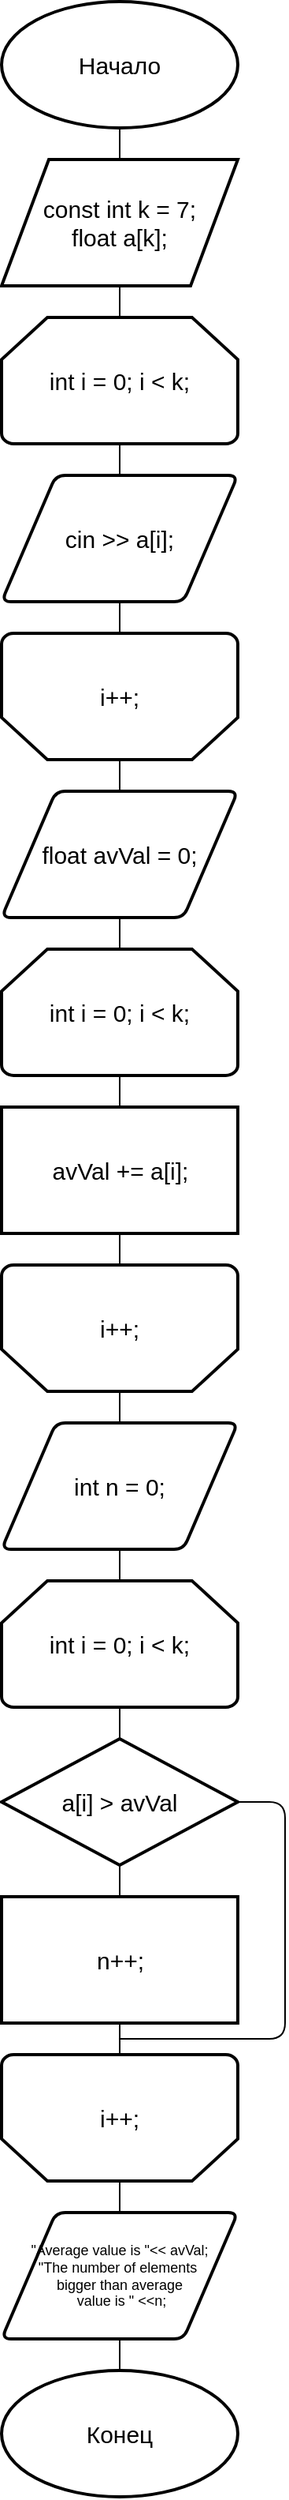 <mxfile version="12.1.0" type="device" pages="1"><diagram id="R7p42MwOtpM5Q4lb8sWC" name="Page-1"><mxGraphModel dx="585" dy="339" grid="1" gridSize="10" guides="1" tooltips="1" connect="1" arrows="1" fold="1" page="1" pageScale="1" pageWidth="1169" pageHeight="1654" math="0" shadow="0"><root><mxCell id="0"/><mxCell id="1" parent="0"/><mxCell id="9NAtBI6MXS0W94rruzPp-1" value="Начало" style="strokeWidth=2;html=1;shape=mxgraph.flowchart.start_1;whiteSpace=wrap;fontSize=15;" vertex="1" parent="1"><mxGeometry x="120" y="40" width="150" height="80" as="geometry"/></mxCell><mxCell id="9NAtBI6MXS0W94rruzPp-5" value="&lt;div&gt;const int k = 7;&lt;/div&gt;&lt;div&gt;float a[k];&lt;/div&gt;" style="shape=parallelogram;perimeter=parallelogramPerimeter;whiteSpace=wrap;html=1;strokeWidth=2;fontSize=15;" vertex="1" parent="1"><mxGeometry x="120" y="140" width="150" height="80" as="geometry"/></mxCell><mxCell id="9NAtBI6MXS0W94rruzPp-6" value="" style="endArrow=none;html=1;fontSize=15;entryX=0.5;entryY=1;entryDx=0;entryDy=0;entryPerimeter=0;exitX=0.5;exitY=0;exitDx=0;exitDy=0;" edge="1" parent="1" source="9NAtBI6MXS0W94rruzPp-5" target="9NAtBI6MXS0W94rruzPp-1"><mxGeometry width="50" height="50" relative="1" as="geometry"><mxPoint x="40" y="180" as="sourcePoint"/><mxPoint x="90" y="130" as="targetPoint"/></mxGeometry></mxCell><mxCell id="9NAtBI6MXS0W94rruzPp-7" value="int i = 0; i &amp;lt; k;" style="strokeWidth=2;html=1;shape=mxgraph.flowchart.loop_limit;whiteSpace=wrap;fontSize=15;" vertex="1" parent="1"><mxGeometry x="120" y="240" width="150" height="80" as="geometry"/></mxCell><mxCell id="9NAtBI6MXS0W94rruzPp-8" value="i++;" style="strokeWidth=2;html=1;shape=mxgraph.flowchart.loop_limit;whiteSpace=wrap;fontSize=15;direction=west;" vertex="1" parent="1"><mxGeometry x="120" y="440" width="150" height="80" as="geometry"/></mxCell><mxCell id="9NAtBI6MXS0W94rruzPp-10" value="" style="endArrow=none;html=1;fontSize=15;entryX=0.5;entryY=1;entryDx=0;entryDy=0;entryPerimeter=0;" edge="1" parent="1" target="9NAtBI6MXS0W94rruzPp-7"><mxGeometry width="50" height="50" relative="1" as="geometry"><mxPoint x="195" y="340" as="sourcePoint"/><mxPoint x="195" y="322" as="targetPoint"/></mxGeometry></mxCell><mxCell id="9NAtBI6MXS0W94rruzPp-11" value="" style="endArrow=none;html=1;fontSize=15;entryX=0.5;entryY=1;entryDx=0;entryDy=0;exitX=0.5;exitY=0;exitDx=0;exitDy=0;exitPerimeter=0;" edge="1" parent="1" source="9NAtBI6MXS0W94rruzPp-7" target="9NAtBI6MXS0W94rruzPp-5"><mxGeometry width="50" height="50" relative="1" as="geometry"><mxPoint x="270" y="230" as="sourcePoint"/><mxPoint x="270" y="212.4" as="targetPoint"/></mxGeometry></mxCell><mxCell id="9NAtBI6MXS0W94rruzPp-12" value="" style="endArrow=none;html=1;fontSize=15;entryX=0.5;entryY=1;entryDx=0;entryDy=0;exitX=0.5;exitY=1;exitDx=0;exitDy=0;exitPerimeter=0;" edge="1" parent="1" source="9NAtBI6MXS0W94rruzPp-8"><mxGeometry width="50" height="50" relative="1" as="geometry"><mxPoint x="200" y="430" as="sourcePoint"/><mxPoint x="195.0" y="420" as="targetPoint"/></mxGeometry></mxCell><mxCell id="9NAtBI6MXS0W94rruzPp-13" value="cin &amp;gt;&amp;gt; a[i];" style="shape=parallelogram;html=1;strokeWidth=2;perimeter=parallelogramPerimeter;whiteSpace=wrap;rounded=1;arcSize=12;size=0.23;fontSize=15;" vertex="1" parent="1"><mxGeometry x="120" y="340" width="150" height="80" as="geometry"/></mxCell><mxCell id="9NAtBI6MXS0W94rruzPp-14" value="float avVal = 0;" style="shape=parallelogram;html=1;strokeWidth=2;perimeter=parallelogramPerimeter;whiteSpace=wrap;rounded=1;arcSize=12;size=0.23;fontSize=15;" vertex="1" parent="1"><mxGeometry x="120" y="540" width="150" height="80" as="geometry"/></mxCell><mxCell id="9NAtBI6MXS0W94rruzPp-15" value="" style="endArrow=none;html=1;fontSize=15;entryX=0.5;entryY=0;entryDx=0;entryDy=0;entryPerimeter=0;exitX=0.5;exitY=0;exitDx=0;exitDy=0;" edge="1" parent="1" source="9NAtBI6MXS0W94rruzPp-14" target="9NAtBI6MXS0W94rruzPp-8"><mxGeometry width="50" height="50" relative="1" as="geometry"><mxPoint x="70" y="590" as="sourcePoint"/><mxPoint x="120" y="540" as="targetPoint"/></mxGeometry></mxCell><mxCell id="9NAtBI6MXS0W94rruzPp-16" value="int i = 0; i &amp;lt; k;" style="strokeWidth=2;html=1;shape=mxgraph.flowchart.loop_limit;whiteSpace=wrap;fontSize=15;" vertex="1" parent="1"><mxGeometry x="120" y="640" width="150" height="80" as="geometry"/></mxCell><mxCell id="9NAtBI6MXS0W94rruzPp-17" value="i++;" style="strokeWidth=2;html=1;shape=mxgraph.flowchart.loop_limit;whiteSpace=wrap;fontSize=15;direction=west;" vertex="1" parent="1"><mxGeometry x="120" y="840" width="150" height="80" as="geometry"/></mxCell><mxCell id="9NAtBI6MXS0W94rruzPp-18" value="" style="endArrow=none;html=1;fontSize=15;entryX=0.5;entryY=1;entryDx=0;entryDy=0;exitX=0.5;exitY=0;exitDx=0;exitDy=0;exitPerimeter=0;" edge="1" parent="1" source="9NAtBI6MXS0W94rruzPp-16" target="9NAtBI6MXS0W94rruzPp-14"><mxGeometry width="50" height="50" relative="1" as="geometry"><mxPoint x="40" y="690" as="sourcePoint"/><mxPoint x="90" y="640" as="targetPoint"/></mxGeometry></mxCell><mxCell id="9NAtBI6MXS0W94rruzPp-19" value="avVal += a[i];" style="html=1;dashed=0;whitespace=wrap;strokeWidth=2;fontSize=15;" vertex="1" parent="1"><mxGeometry x="120" y="740" width="150" height="80" as="geometry"/></mxCell><mxCell id="9NAtBI6MXS0W94rruzPp-21" value="" style="endArrow=none;html=1;fontSize=15;entryX=0.5;entryY=1;entryDx=0;entryDy=0;entryPerimeter=0;exitX=0.5;exitY=0;exitDx=0;exitDy=0;" edge="1" parent="1" source="9NAtBI6MXS0W94rruzPp-19" target="9NAtBI6MXS0W94rruzPp-16"><mxGeometry width="50" height="50" relative="1" as="geometry"><mxPoint x="110" y="810" as="sourcePoint"/><mxPoint x="160" y="760" as="targetPoint"/></mxGeometry></mxCell><mxCell id="9NAtBI6MXS0W94rruzPp-22" value="" style="endArrow=none;html=1;fontSize=15;entryX=0.5;entryY=1;entryDx=0;entryDy=0;exitX=0.5;exitY=1;exitDx=0;exitDy=0;exitPerimeter=0;" edge="1" parent="1" source="9NAtBI6MXS0W94rruzPp-17" target="9NAtBI6MXS0W94rruzPp-19"><mxGeometry width="50" height="50" relative="1" as="geometry"><mxPoint x="60" y="890" as="sourcePoint"/><mxPoint x="110" y="840" as="targetPoint"/></mxGeometry></mxCell><mxCell id="9NAtBI6MXS0W94rruzPp-23" value="int n = 0;" style="shape=parallelogram;html=1;strokeWidth=2;perimeter=parallelogramPerimeter;whiteSpace=wrap;rounded=1;arcSize=12;size=0.23;fontSize=15;" vertex="1" parent="1"><mxGeometry x="120" y="940" width="150" height="80" as="geometry"/></mxCell><mxCell id="9NAtBI6MXS0W94rruzPp-24" value="" style="endArrow=none;html=1;fontSize=15;entryX=0.5;entryY=0;entryDx=0;entryDy=0;entryPerimeter=0;exitX=0.5;exitY=0;exitDx=0;exitDy=0;" edge="1" parent="1" source="9NAtBI6MXS0W94rruzPp-23" target="9NAtBI6MXS0W94rruzPp-17"><mxGeometry width="50" height="50" relative="1" as="geometry"><mxPoint x="-30" y="990" as="sourcePoint"/><mxPoint x="20" y="940" as="targetPoint"/></mxGeometry></mxCell><mxCell id="9NAtBI6MXS0W94rruzPp-25" value="int i = 0; i &amp;lt; k;" style="strokeWidth=2;html=1;shape=mxgraph.flowchart.loop_limit;whiteSpace=wrap;fontSize=15;" vertex="1" parent="1"><mxGeometry x="120" y="1040" width="150" height="80" as="geometry"/></mxCell><mxCell id="9NAtBI6MXS0W94rruzPp-26" value="" style="endArrow=none;html=1;fontSize=15;entryX=0.5;entryY=1;entryDx=0;entryDy=0;exitX=0.5;exitY=0;exitDx=0;exitDy=0;exitPerimeter=0;" edge="1" parent="1" source="9NAtBI6MXS0W94rruzPp-25" target="9NAtBI6MXS0W94rruzPp-23"><mxGeometry width="50" height="50" relative="1" as="geometry"><mxPoint x="80" y="1100" as="sourcePoint"/><mxPoint x="130" y="1050" as="targetPoint"/></mxGeometry></mxCell><mxCell id="9NAtBI6MXS0W94rruzPp-27" value="a[i] &amp;gt; avVal" style="strokeWidth=2;html=1;shape=mxgraph.flowchart.decision;whiteSpace=wrap;fontSize=15;" vertex="1" parent="1"><mxGeometry x="120" y="1140" width="150" height="80" as="geometry"/></mxCell><mxCell id="9NAtBI6MXS0W94rruzPp-28" value="" style="endArrow=none;html=1;fontSize=15;entryX=0.5;entryY=1;entryDx=0;entryDy=0;entryPerimeter=0;exitX=0.5;exitY=0;exitDx=0;exitDy=0;exitPerimeter=0;" edge="1" parent="1" source="9NAtBI6MXS0W94rruzPp-27" target="9NAtBI6MXS0W94rruzPp-25"><mxGeometry width="50" height="50" relative="1" as="geometry"><mxPoint x="50" y="1180" as="sourcePoint"/><mxPoint x="100" y="1130" as="targetPoint"/></mxGeometry></mxCell><mxCell id="9NAtBI6MXS0W94rruzPp-29" value="n++;" style="html=1;dashed=0;whitespace=wrap;strokeWidth=2;fontSize=15;" vertex="1" parent="1"><mxGeometry x="120" y="1240" width="150" height="80" as="geometry"/></mxCell><mxCell id="9NAtBI6MXS0W94rruzPp-30" value="" style="endArrow=none;html=1;fontSize=15;entryX=0.5;entryY=1;entryDx=0;entryDy=0;entryPerimeter=0;exitX=0.5;exitY=0;exitDx=0;exitDy=0;" edge="1" parent="1" source="9NAtBI6MXS0W94rruzPp-29" target="9NAtBI6MXS0W94rruzPp-27"><mxGeometry width="50" height="50" relative="1" as="geometry"><mxPoint x="60" y="1280" as="sourcePoint"/><mxPoint x="110" y="1230" as="targetPoint"/></mxGeometry></mxCell><mxCell id="9NAtBI6MXS0W94rruzPp-32" value="i++;" style="strokeWidth=2;html=1;shape=mxgraph.flowchart.loop_limit;whiteSpace=wrap;fontSize=15;direction=west;" vertex="1" parent="1"><mxGeometry x="120" y="1340" width="150" height="80" as="geometry"/></mxCell><mxCell id="9NAtBI6MXS0W94rruzPp-33" value="" style="endArrow=none;html=1;fontSize=15;entryX=0.5;entryY=1;entryDx=0;entryDy=0;exitX=0.5;exitY=1;exitDx=0;exitDy=0;exitPerimeter=0;" edge="1" parent="1" source="9NAtBI6MXS0W94rruzPp-32" target="9NAtBI6MXS0W94rruzPp-29"><mxGeometry width="50" height="50" relative="1" as="geometry"><mxPoint x="120" y="1490" as="sourcePoint"/><mxPoint x="170" y="1440" as="targetPoint"/></mxGeometry></mxCell><mxCell id="9NAtBI6MXS0W94rruzPp-34" value="" style="endArrow=none;html=1;fontSize=15;entryX=1;entryY=0.5;entryDx=0;entryDy=0;entryPerimeter=0;edgeStyle=orthogonalEdgeStyle;" edge="1" parent="1" target="9NAtBI6MXS0W94rruzPp-27"><mxGeometry width="50" height="50" relative="1" as="geometry"><mxPoint x="195" y="1330" as="sourcePoint"/><mxPoint x="170" y="1440" as="targetPoint"/><Array as="points"><mxPoint x="300" y="1330"/><mxPoint x="300" y="1180"/></Array></mxGeometry></mxCell><mxCell id="9NAtBI6MXS0W94rruzPp-35" value="&lt;div style=&quot;font-size: 9px;&quot;&gt;&quot;Average value is &quot;&amp;lt;&amp;lt; avVal;&lt;/div&gt;&lt;div style=&quot;font-size: 9px;&quot;&gt;&quot;The number of elements&amp;nbsp;&lt;/div&gt;&lt;div style=&quot;font-size: 9px;&quot;&gt;bigger than average&lt;/div&gt;&lt;div style=&quot;font-size: 9px;&quot;&gt;&amp;nbsp;value is &quot; &amp;lt;&amp;lt;n;&lt;/div&gt;" style="shape=parallelogram;html=1;strokeWidth=2;perimeter=parallelogramPerimeter;whiteSpace=wrap;rounded=1;arcSize=12;size=0.23;fontSize=9;" vertex="1" parent="1"><mxGeometry x="120" y="1440" width="150" height="80" as="geometry"/></mxCell><mxCell id="9NAtBI6MXS0W94rruzPp-36" value="" style="endArrow=none;html=1;fontSize=15;entryX=0.5;entryY=0;entryDx=0;entryDy=0;entryPerimeter=0;exitX=0.5;exitY=0;exitDx=0;exitDy=0;" edge="1" parent="1" source="9NAtBI6MXS0W94rruzPp-35" target="9NAtBI6MXS0W94rruzPp-32"><mxGeometry width="50" height="50" relative="1" as="geometry"><mxPoint x="60" y="1480" as="sourcePoint"/><mxPoint x="110" y="1430" as="targetPoint"/></mxGeometry></mxCell><mxCell id="9NAtBI6MXS0W94rruzPp-37" value="Конец" style="strokeWidth=2;html=1;shape=mxgraph.flowchart.start_1;whiteSpace=wrap;fontSize=15;" vertex="1" parent="1"><mxGeometry x="120" y="1540" width="150" height="80" as="geometry"/></mxCell><mxCell id="9NAtBI6MXS0W94rruzPp-38" value="" style="endArrow=none;html=1;fontSize=9;entryX=0.5;entryY=1;entryDx=0;entryDy=0;exitX=0.5;exitY=0;exitDx=0;exitDy=0;exitPerimeter=0;" edge="1" parent="1" source="9NAtBI6MXS0W94rruzPp-37" target="9NAtBI6MXS0W94rruzPp-35"><mxGeometry width="50" height="50" relative="1" as="geometry"><mxPoint x="80" y="1570" as="sourcePoint"/><mxPoint x="130" y="1520" as="targetPoint"/></mxGeometry></mxCell></root></mxGraphModel></diagram></mxfile>